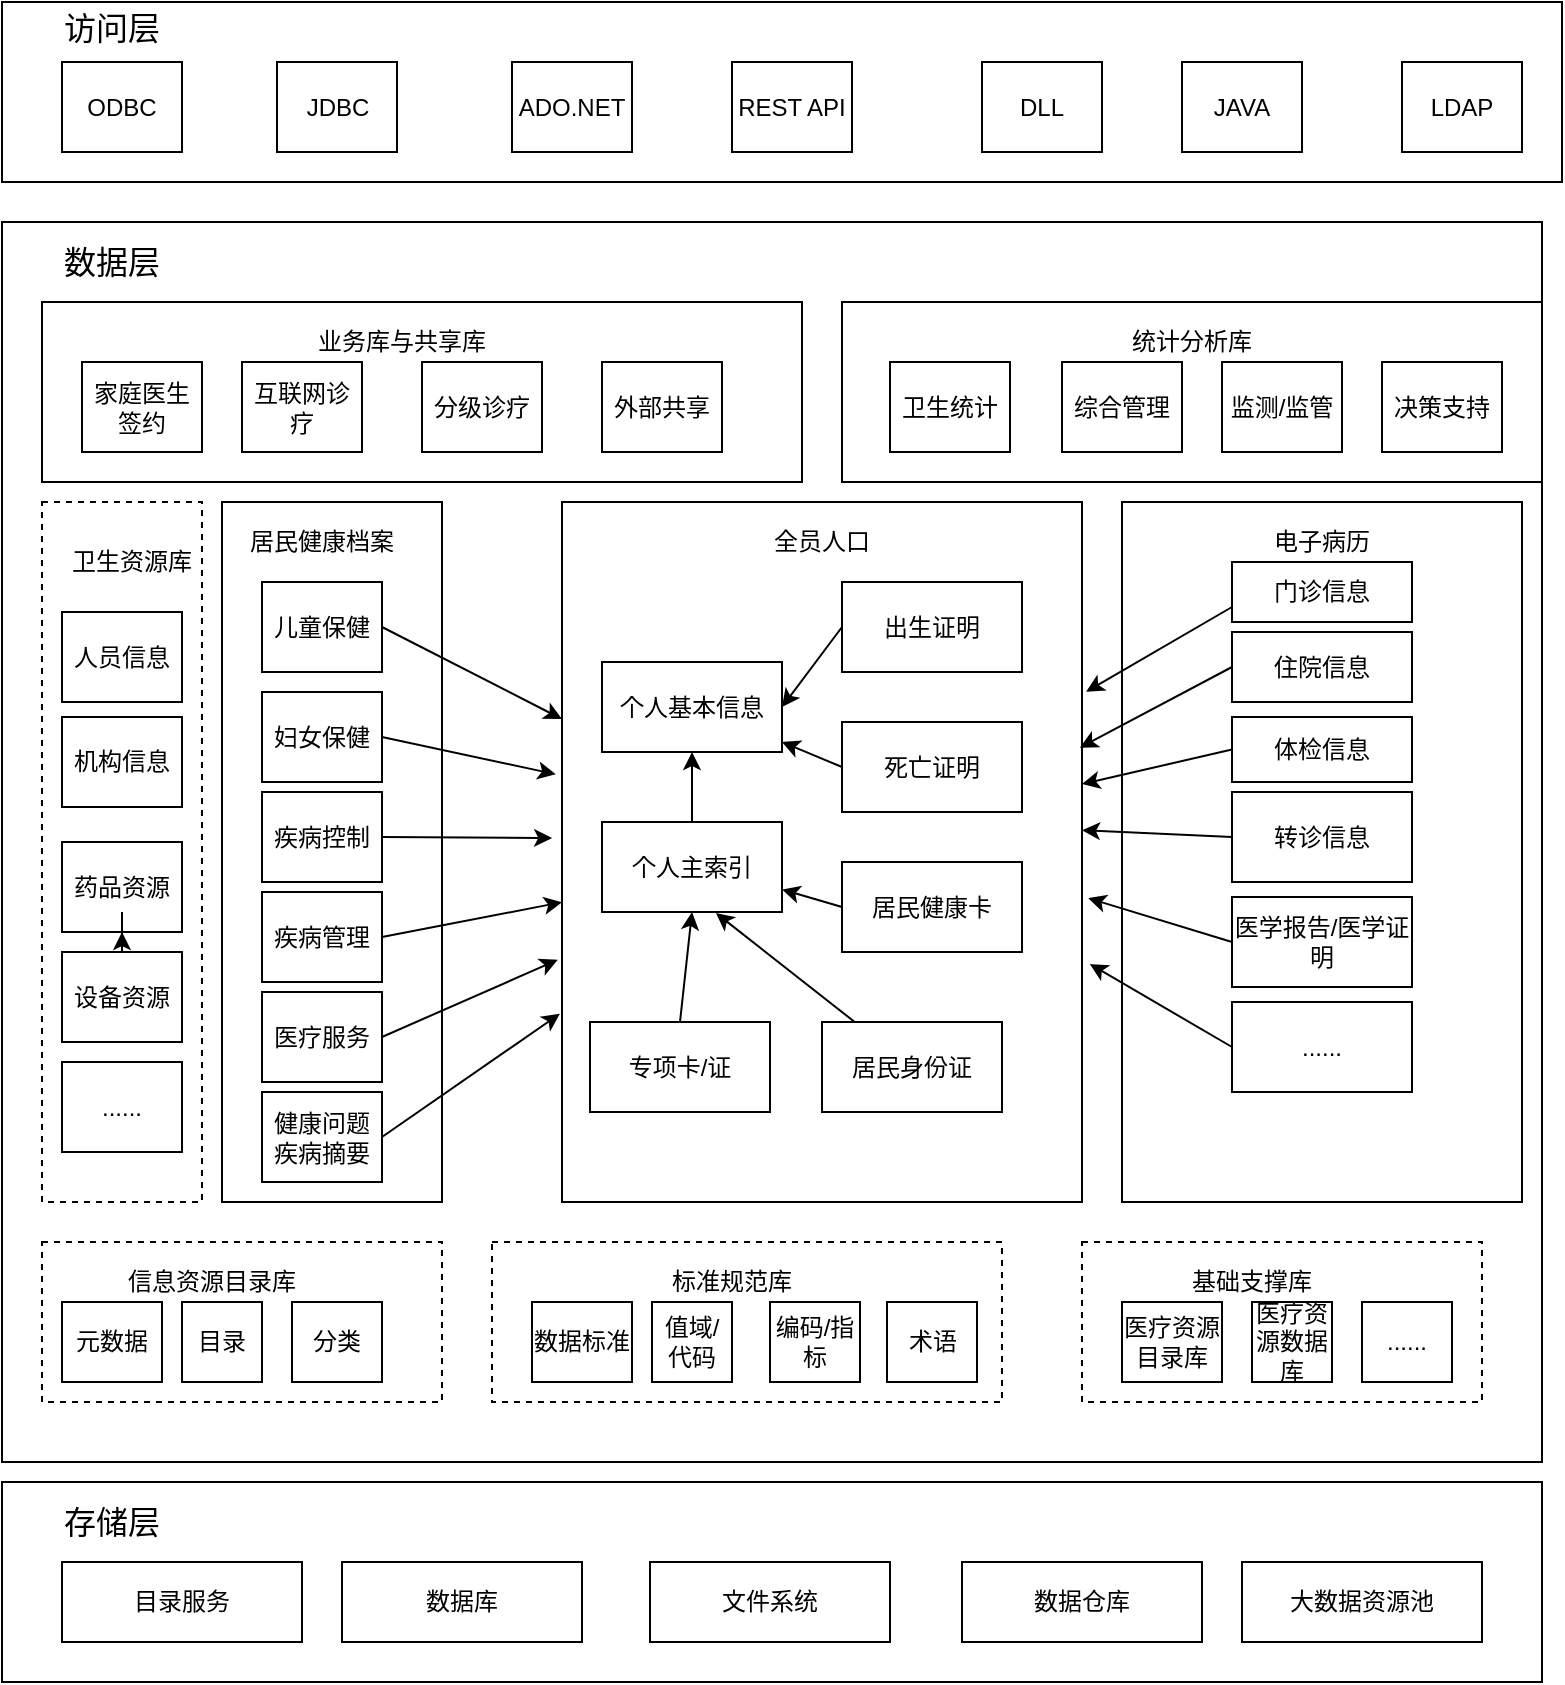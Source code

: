 <mxfile version="14.2.9" type="github">
  <diagram id="prtHgNgQTEPvFCAcTncT" name="Page-1">
    <mxGraphModel dx="1422" dy="716" grid="1" gridSize="10" guides="1" tooltips="1" connect="1" arrows="1" fold="1" page="1" pageScale="1" pageWidth="827" pageHeight="1169" math="0" shadow="0">
      <root>
        <mxCell id="0" />
        <mxCell id="1" parent="0" />
        <mxCell id="BFTq7_KF8aVC6eQu7_rG-1" value="" style="rounded=0;whiteSpace=wrap;html=1;" vertex="1" parent="1">
          <mxGeometry x="30" y="40" width="780" height="90" as="geometry" />
        </mxCell>
        <mxCell id="BFTq7_KF8aVC6eQu7_rG-2" value="ODBC" style="rounded=0;whiteSpace=wrap;html=1;" vertex="1" parent="1">
          <mxGeometry x="60" y="70" width="60" height="45" as="geometry" />
        </mxCell>
        <mxCell id="BFTq7_KF8aVC6eQu7_rG-3" value="JDBC" style="rounded=0;whiteSpace=wrap;html=1;" vertex="1" parent="1">
          <mxGeometry x="167.5" y="70" width="60" height="45" as="geometry" />
        </mxCell>
        <mxCell id="BFTq7_KF8aVC6eQu7_rG-4" value="ADO.NET" style="rounded=0;whiteSpace=wrap;html=1;" vertex="1" parent="1">
          <mxGeometry x="285" y="70" width="60" height="45" as="geometry" />
        </mxCell>
        <mxCell id="BFTq7_KF8aVC6eQu7_rG-5" value="REST API" style="rounded=0;whiteSpace=wrap;html=1;" vertex="1" parent="1">
          <mxGeometry x="395" y="70" width="60" height="45" as="geometry" />
        </mxCell>
        <mxCell id="BFTq7_KF8aVC6eQu7_rG-6" value="DLL" style="rounded=0;whiteSpace=wrap;html=1;" vertex="1" parent="1">
          <mxGeometry x="520" y="70" width="60" height="45" as="geometry" />
        </mxCell>
        <mxCell id="BFTq7_KF8aVC6eQu7_rG-7" value="JAVA" style="rounded=0;whiteSpace=wrap;html=1;" vertex="1" parent="1">
          <mxGeometry x="620" y="70" width="60" height="45" as="geometry" />
        </mxCell>
        <mxCell id="BFTq7_KF8aVC6eQu7_rG-8" value="LDAP" style="rounded=0;whiteSpace=wrap;html=1;" vertex="1" parent="1">
          <mxGeometry x="730" y="70" width="60" height="45" as="geometry" />
        </mxCell>
        <mxCell id="BFTq7_KF8aVC6eQu7_rG-9" value="访问层" style="text;html=1;strokeColor=none;fillColor=none;align=center;verticalAlign=middle;whiteSpace=wrap;rounded=0;fontSize=16;" vertex="1" parent="1">
          <mxGeometry x="50" y="42.5" width="70" height="20" as="geometry" />
        </mxCell>
        <mxCell id="BFTq7_KF8aVC6eQu7_rG-11" value="" style="rounded=0;whiteSpace=wrap;html=1;" vertex="1" parent="1">
          <mxGeometry x="30" y="150" width="770" height="620" as="geometry" />
        </mxCell>
        <mxCell id="BFTq7_KF8aVC6eQu7_rG-12" value="数据层" style="text;html=1;strokeColor=none;fillColor=none;align=center;verticalAlign=middle;whiteSpace=wrap;rounded=0;fontSize=16;" vertex="1" parent="1">
          <mxGeometry x="50" y="160" width="70" height="20" as="geometry" />
        </mxCell>
        <mxCell id="BFTq7_KF8aVC6eQu7_rG-13" value="" style="rounded=0;whiteSpace=wrap;html=1;" vertex="1" parent="1">
          <mxGeometry x="50" y="190" width="380" height="90" as="geometry" />
        </mxCell>
        <mxCell id="BFTq7_KF8aVC6eQu7_rG-14" value="家庭医生签约" style="rounded=0;whiteSpace=wrap;html=1;" vertex="1" parent="1">
          <mxGeometry x="70" y="220" width="60" height="45" as="geometry" />
        </mxCell>
        <mxCell id="BFTq7_KF8aVC6eQu7_rG-15" value="互联网诊疗" style="rounded=0;whiteSpace=wrap;html=1;" vertex="1" parent="1">
          <mxGeometry x="150" y="220" width="60" height="45" as="geometry" />
        </mxCell>
        <mxCell id="BFTq7_KF8aVC6eQu7_rG-16" value="分级诊疗" style="rounded=0;whiteSpace=wrap;html=1;" vertex="1" parent="1">
          <mxGeometry x="240" y="220" width="60" height="45" as="geometry" />
        </mxCell>
        <mxCell id="BFTq7_KF8aVC6eQu7_rG-18" value="外部共享" style="rounded=0;whiteSpace=wrap;html=1;" vertex="1" parent="1">
          <mxGeometry x="330" y="220" width="60" height="45" as="geometry" />
        </mxCell>
        <mxCell id="BFTq7_KF8aVC6eQu7_rG-21" value="业务库与共享库" style="text;html=1;strokeColor=none;fillColor=none;align=center;verticalAlign=middle;whiteSpace=wrap;rounded=0;" vertex="1" parent="1">
          <mxGeometry x="160" y="200" width="140" height="20" as="geometry" />
        </mxCell>
        <mxCell id="BFTq7_KF8aVC6eQu7_rG-23" value="" style="rounded=0;whiteSpace=wrap;html=1;" vertex="1" parent="1">
          <mxGeometry x="450" y="190" width="350" height="90" as="geometry" />
        </mxCell>
        <mxCell id="BFTq7_KF8aVC6eQu7_rG-24" value="卫生统计" style="rounded=0;whiteSpace=wrap;html=1;" vertex="1" parent="1">
          <mxGeometry x="474" y="220" width="60" height="45" as="geometry" />
        </mxCell>
        <mxCell id="BFTq7_KF8aVC6eQu7_rG-25" value="综合管理" style="rounded=0;whiteSpace=wrap;html=1;" vertex="1" parent="1">
          <mxGeometry x="560" y="220" width="60" height="45" as="geometry" />
        </mxCell>
        <mxCell id="BFTq7_KF8aVC6eQu7_rG-26" value="监测/监管" style="rounded=0;whiteSpace=wrap;html=1;" vertex="1" parent="1">
          <mxGeometry x="640" y="220" width="60" height="45" as="geometry" />
        </mxCell>
        <mxCell id="BFTq7_KF8aVC6eQu7_rG-27" value="决策支持" style="rounded=0;whiteSpace=wrap;html=1;" vertex="1" parent="1">
          <mxGeometry x="720" y="220" width="60" height="45" as="geometry" />
        </mxCell>
        <mxCell id="BFTq7_KF8aVC6eQu7_rG-28" value="统计分析库" style="text;html=1;strokeColor=none;fillColor=none;align=center;verticalAlign=middle;whiteSpace=wrap;rounded=0;" vertex="1" parent="1">
          <mxGeometry x="555" y="200" width="140" height="20" as="geometry" />
        </mxCell>
        <mxCell id="BFTq7_KF8aVC6eQu7_rG-29" value="" style="rounded=0;whiteSpace=wrap;html=1;dashed=1;" vertex="1" parent="1">
          <mxGeometry x="50" y="290" width="80" height="350" as="geometry" />
        </mxCell>
        <mxCell id="BFTq7_KF8aVC6eQu7_rG-30" value="卫生资源库" style="text;html=1;strokeColor=none;fillColor=none;align=center;verticalAlign=middle;whiteSpace=wrap;rounded=0;" vertex="1" parent="1">
          <mxGeometry x="60" y="310" width="70" height="20" as="geometry" />
        </mxCell>
        <mxCell id="BFTq7_KF8aVC6eQu7_rG-31" value="人员信息" style="rounded=0;whiteSpace=wrap;html=1;" vertex="1" parent="1">
          <mxGeometry x="60" y="345" width="60" height="45" as="geometry" />
        </mxCell>
        <mxCell id="BFTq7_KF8aVC6eQu7_rG-32" value="机构信息" style="rounded=0;whiteSpace=wrap;html=1;" vertex="1" parent="1">
          <mxGeometry x="60" y="397.5" width="60" height="45" as="geometry" />
        </mxCell>
        <mxCell id="BFTq7_KF8aVC6eQu7_rG-33" value="药品资源" style="rounded=0;whiteSpace=wrap;html=1;" vertex="1" parent="1">
          <mxGeometry x="60" y="460" width="60" height="45" as="geometry" />
        </mxCell>
        <mxCell id="BFTq7_KF8aVC6eQu7_rG-106" value="" style="edgeStyle=orthogonalEdgeStyle;rounded=0;orthogonalLoop=1;jettySize=auto;html=1;" edge="1" parent="1" source="BFTq7_KF8aVC6eQu7_rG-34" target="BFTq7_KF8aVC6eQu7_rG-33">
          <mxGeometry relative="1" as="geometry" />
        </mxCell>
        <mxCell id="BFTq7_KF8aVC6eQu7_rG-34" value="设备资源" style="rounded=0;whiteSpace=wrap;html=1;" vertex="1" parent="1">
          <mxGeometry x="60" y="515" width="60" height="45" as="geometry" />
        </mxCell>
        <mxCell id="BFTq7_KF8aVC6eQu7_rG-35" value="......" style="rounded=0;whiteSpace=wrap;html=1;" vertex="1" parent="1">
          <mxGeometry x="60" y="570" width="60" height="45" as="geometry" />
        </mxCell>
        <mxCell id="BFTq7_KF8aVC6eQu7_rG-36" value="" style="rounded=0;whiteSpace=wrap;html=1;" vertex="1" parent="1">
          <mxGeometry x="140" y="290" width="110" height="350" as="geometry" />
        </mxCell>
        <mxCell id="BFTq7_KF8aVC6eQu7_rG-37" value="居民健康档案" style="text;html=1;strokeColor=none;fillColor=none;align=center;verticalAlign=middle;whiteSpace=wrap;rounded=0;" vertex="1" parent="1">
          <mxGeometry x="150" y="300" width="80" height="20" as="geometry" />
        </mxCell>
        <mxCell id="BFTq7_KF8aVC6eQu7_rG-38" value="儿童保健" style="rounded=0;whiteSpace=wrap;html=1;" vertex="1" parent="1">
          <mxGeometry x="160" y="330" width="60" height="45" as="geometry" />
        </mxCell>
        <mxCell id="BFTq7_KF8aVC6eQu7_rG-39" value="妇女保健" style="rounded=0;whiteSpace=wrap;html=1;" vertex="1" parent="1">
          <mxGeometry x="160" y="385" width="60" height="45" as="geometry" />
        </mxCell>
        <mxCell id="BFTq7_KF8aVC6eQu7_rG-40" value="疾病控制" style="rounded=0;whiteSpace=wrap;html=1;" vertex="1" parent="1">
          <mxGeometry x="160" y="435" width="60" height="45" as="geometry" />
        </mxCell>
        <mxCell id="BFTq7_KF8aVC6eQu7_rG-41" value="疾病管理" style="rounded=0;whiteSpace=wrap;html=1;" vertex="1" parent="1">
          <mxGeometry x="160" y="485" width="60" height="45" as="geometry" />
        </mxCell>
        <mxCell id="BFTq7_KF8aVC6eQu7_rG-42" value="医疗服务" style="rounded=0;whiteSpace=wrap;html=1;" vertex="1" parent="1">
          <mxGeometry x="160" y="535" width="60" height="45" as="geometry" />
        </mxCell>
        <mxCell id="BFTq7_KF8aVC6eQu7_rG-43" value="健康问题疾病摘要" style="rounded=0;whiteSpace=wrap;html=1;" vertex="1" parent="1">
          <mxGeometry x="160" y="585" width="60" height="45" as="geometry" />
        </mxCell>
        <mxCell id="BFTq7_KF8aVC6eQu7_rG-44" value="" style="rounded=0;whiteSpace=wrap;html=1;" vertex="1" parent="1">
          <mxGeometry x="310" y="290" width="260" height="350" as="geometry" />
        </mxCell>
        <mxCell id="BFTq7_KF8aVC6eQu7_rG-47" value="" style="endArrow=classic;html=1;exitX=1;exitY=0.5;exitDx=0;exitDy=0;" edge="1" parent="1" source="BFTq7_KF8aVC6eQu7_rG-38" target="BFTq7_KF8aVC6eQu7_rG-44">
          <mxGeometry width="50" height="50" relative="1" as="geometry">
            <mxPoint x="390" y="380" as="sourcePoint" />
            <mxPoint x="440" y="330" as="targetPoint" />
          </mxGeometry>
        </mxCell>
        <mxCell id="BFTq7_KF8aVC6eQu7_rG-48" value="全员人口" style="text;html=1;strokeColor=none;fillColor=none;align=center;verticalAlign=middle;whiteSpace=wrap;rounded=0;" vertex="1" parent="1">
          <mxGeometry x="400" y="300" width="80" height="20" as="geometry" />
        </mxCell>
        <mxCell id="BFTq7_KF8aVC6eQu7_rG-49" value="" style="endArrow=classic;html=1;exitX=1;exitY=0.5;exitDx=0;exitDy=0;entryX=-0.012;entryY=0.389;entryDx=0;entryDy=0;entryPerimeter=0;" edge="1" parent="1" source="BFTq7_KF8aVC6eQu7_rG-39" target="BFTq7_KF8aVC6eQu7_rG-44">
          <mxGeometry width="50" height="50" relative="1" as="geometry">
            <mxPoint x="230" y="362.5" as="sourcePoint" />
            <mxPoint x="318.96" y="374.9" as="targetPoint" />
          </mxGeometry>
        </mxCell>
        <mxCell id="BFTq7_KF8aVC6eQu7_rG-50" value="" style="endArrow=classic;html=1;exitX=1;exitY=0.5;exitDx=0;exitDy=0;entryX=-0.019;entryY=0.48;entryDx=0;entryDy=0;entryPerimeter=0;" edge="1" parent="1" source="BFTq7_KF8aVC6eQu7_rG-40" target="BFTq7_KF8aVC6eQu7_rG-44">
          <mxGeometry width="50" height="50" relative="1" as="geometry">
            <mxPoint x="230" y="417.5" as="sourcePoint" />
            <mxPoint x="316.1" y="414.1" as="targetPoint" />
          </mxGeometry>
        </mxCell>
        <mxCell id="BFTq7_KF8aVC6eQu7_rG-51" value="" style="endArrow=classic;html=1;exitX=1;exitY=0.5;exitDx=0;exitDy=0;" edge="1" parent="1" source="BFTq7_KF8aVC6eQu7_rG-41" target="BFTq7_KF8aVC6eQu7_rG-44">
          <mxGeometry width="50" height="50" relative="1" as="geometry">
            <mxPoint x="230" y="467.5" as="sourcePoint" />
            <mxPoint x="315.06" y="468" as="targetPoint" />
          </mxGeometry>
        </mxCell>
        <mxCell id="BFTq7_KF8aVC6eQu7_rG-52" value="" style="endArrow=classic;html=1;exitX=1;exitY=0.5;exitDx=0;exitDy=0;entryX=-0.008;entryY=0.654;entryDx=0;entryDy=0;entryPerimeter=0;" edge="1" parent="1" source="BFTq7_KF8aVC6eQu7_rG-42" target="BFTq7_KF8aVC6eQu7_rG-44">
          <mxGeometry width="50" height="50" relative="1" as="geometry">
            <mxPoint x="230" y="517.5" as="sourcePoint" />
            <mxPoint x="316.1" y="521.9" as="targetPoint" />
          </mxGeometry>
        </mxCell>
        <mxCell id="BFTq7_KF8aVC6eQu7_rG-53" value="" style="endArrow=classic;html=1;exitX=1;exitY=0.5;exitDx=0;exitDy=0;entryX=-0.004;entryY=0.731;entryDx=0;entryDy=0;entryPerimeter=0;" edge="1" parent="1" source="BFTq7_KF8aVC6eQu7_rG-43" target="BFTq7_KF8aVC6eQu7_rG-44">
          <mxGeometry width="50" height="50" relative="1" as="geometry">
            <mxPoint x="230" y="567.5" as="sourcePoint" />
            <mxPoint x="320" y="562.5" as="targetPoint" />
          </mxGeometry>
        </mxCell>
        <mxCell id="BFTq7_KF8aVC6eQu7_rG-54" value="个人基本信息" style="rounded=0;whiteSpace=wrap;html=1;" vertex="1" parent="1">
          <mxGeometry x="330" y="370" width="90" height="45" as="geometry" />
        </mxCell>
        <mxCell id="BFTq7_KF8aVC6eQu7_rG-55" value="出生证明" style="rounded=0;whiteSpace=wrap;html=1;" vertex="1" parent="1">
          <mxGeometry x="450" y="330" width="90" height="45" as="geometry" />
        </mxCell>
        <mxCell id="BFTq7_KF8aVC6eQu7_rG-56" value="死亡证明" style="rounded=0;whiteSpace=wrap;html=1;" vertex="1" parent="1">
          <mxGeometry x="450" y="400" width="90" height="45" as="geometry" />
        </mxCell>
        <mxCell id="BFTq7_KF8aVC6eQu7_rG-58" value="" style="endArrow=classic;html=1;exitX=0;exitY=0.5;exitDx=0;exitDy=0;" edge="1" parent="1" source="BFTq7_KF8aVC6eQu7_rG-56">
          <mxGeometry width="50" height="50" relative="1" as="geometry">
            <mxPoint x="460" y="373.75" as="sourcePoint" />
            <mxPoint x="420" y="410" as="targetPoint" />
          </mxGeometry>
        </mxCell>
        <mxCell id="BFTq7_KF8aVC6eQu7_rG-59" value="居民健康卡" style="rounded=0;whiteSpace=wrap;html=1;" vertex="1" parent="1">
          <mxGeometry x="450" y="470" width="90" height="45" as="geometry" />
        </mxCell>
        <mxCell id="BFTq7_KF8aVC6eQu7_rG-60" value="居民身份证" style="rounded=0;whiteSpace=wrap;html=1;" vertex="1" parent="1">
          <mxGeometry x="440" y="550" width="90" height="45" as="geometry" />
        </mxCell>
        <mxCell id="BFTq7_KF8aVC6eQu7_rG-61" value="专项卡/证" style="rounded=0;whiteSpace=wrap;html=1;" vertex="1" parent="1">
          <mxGeometry x="324" y="550" width="90" height="45" as="geometry" />
        </mxCell>
        <mxCell id="BFTq7_KF8aVC6eQu7_rG-62" value="个人主索引" style="rounded=0;whiteSpace=wrap;html=1;" vertex="1" parent="1">
          <mxGeometry x="330" y="450" width="90" height="45" as="geometry" />
        </mxCell>
        <mxCell id="BFTq7_KF8aVC6eQu7_rG-63" value="" style="endArrow=classic;html=1;exitX=0;exitY=0.5;exitDx=0;exitDy=0;entryX=1;entryY=0.75;entryDx=0;entryDy=0;" edge="1" parent="1" source="BFTq7_KF8aVC6eQu7_rG-59" target="BFTq7_KF8aVC6eQu7_rG-62">
          <mxGeometry width="50" height="50" relative="1" as="geometry">
            <mxPoint x="460" y="432.5" as="sourcePoint" />
            <mxPoint x="420.01" y="383.74" as="targetPoint" />
          </mxGeometry>
        </mxCell>
        <mxCell id="BFTq7_KF8aVC6eQu7_rG-64" value="" style="endArrow=classic;html=1;entryX=0.633;entryY=1.011;entryDx=0;entryDy=0;entryPerimeter=0;" edge="1" parent="1" source="BFTq7_KF8aVC6eQu7_rG-60" target="BFTq7_KF8aVC6eQu7_rG-62">
          <mxGeometry width="50" height="50" relative="1" as="geometry">
            <mxPoint x="460" y="502.5" as="sourcePoint" />
            <mxPoint x="430" y="486.25" as="targetPoint" />
          </mxGeometry>
        </mxCell>
        <mxCell id="BFTq7_KF8aVC6eQu7_rG-65" value="" style="endArrow=classic;html=1;exitX=0.5;exitY=0;exitDx=0;exitDy=0;entryX=0.5;entryY=1;entryDx=0;entryDy=0;" edge="1" parent="1" source="BFTq7_KF8aVC6eQu7_rG-61" target="BFTq7_KF8aVC6eQu7_rG-62">
          <mxGeometry width="50" height="50" relative="1" as="geometry">
            <mxPoint x="454.224" y="560" as="sourcePoint" />
            <mxPoint x="370" y="500" as="targetPoint" />
          </mxGeometry>
        </mxCell>
        <mxCell id="BFTq7_KF8aVC6eQu7_rG-66" value="" style="endArrow=classic;html=1;entryX=0.5;entryY=1;entryDx=0;entryDy=0;" edge="1" parent="1" source="BFTq7_KF8aVC6eQu7_rG-62" target="BFTq7_KF8aVC6eQu7_rG-54">
          <mxGeometry width="50" height="50" relative="1" as="geometry">
            <mxPoint x="454.224" y="560" as="sourcePoint" />
            <mxPoint x="396.97" y="497.995" as="targetPoint" />
          </mxGeometry>
        </mxCell>
        <mxCell id="BFTq7_KF8aVC6eQu7_rG-67" value="" style="rounded=0;whiteSpace=wrap;html=1;" vertex="1" parent="1">
          <mxGeometry x="590" y="290" width="200" height="350" as="geometry" />
        </mxCell>
        <mxCell id="BFTq7_KF8aVC6eQu7_rG-68" value="电子病历" style="text;html=1;strokeColor=none;fillColor=none;align=center;verticalAlign=middle;whiteSpace=wrap;rounded=0;" vertex="1" parent="1">
          <mxGeometry x="650" y="300" width="80" height="20" as="geometry" />
        </mxCell>
        <mxCell id="BFTq7_KF8aVC6eQu7_rG-69" value="门诊信息" style="rounded=0;whiteSpace=wrap;html=1;" vertex="1" parent="1">
          <mxGeometry x="645" y="320" width="90" height="30" as="geometry" />
        </mxCell>
        <mxCell id="BFTq7_KF8aVC6eQu7_rG-70" value="住院信息" style="rounded=0;whiteSpace=wrap;html=1;" vertex="1" parent="1">
          <mxGeometry x="645" y="355" width="90" height="35" as="geometry" />
        </mxCell>
        <mxCell id="BFTq7_KF8aVC6eQu7_rG-71" value="体检信息" style="rounded=0;whiteSpace=wrap;html=1;" vertex="1" parent="1">
          <mxGeometry x="645" y="397.5" width="90" height="32.5" as="geometry" />
        </mxCell>
        <mxCell id="BFTq7_KF8aVC6eQu7_rG-72" value="转诊信息" style="rounded=0;whiteSpace=wrap;html=1;" vertex="1" parent="1">
          <mxGeometry x="645" y="435" width="90" height="45" as="geometry" />
        </mxCell>
        <mxCell id="BFTq7_KF8aVC6eQu7_rG-73" value="医学报告/医学证明" style="rounded=0;whiteSpace=wrap;html=1;" vertex="1" parent="1">
          <mxGeometry x="645" y="487.5" width="90" height="45" as="geometry" />
        </mxCell>
        <mxCell id="BFTq7_KF8aVC6eQu7_rG-74" value="......" style="rounded=0;whiteSpace=wrap;html=1;" vertex="1" parent="1">
          <mxGeometry x="645" y="540" width="90" height="45" as="geometry" />
        </mxCell>
        <mxCell id="BFTq7_KF8aVC6eQu7_rG-76" value="" style="endArrow=classic;html=1;exitX=0;exitY=0.5;exitDx=0;exitDy=0;entryX=1;entryY=0.5;entryDx=0;entryDy=0;" edge="1" parent="1" source="BFTq7_KF8aVC6eQu7_rG-55" target="BFTq7_KF8aVC6eQu7_rG-54">
          <mxGeometry width="50" height="50" relative="1" as="geometry">
            <mxPoint x="460" y="432.5" as="sourcePoint" />
            <mxPoint x="420.01" y="383.74" as="targetPoint" />
          </mxGeometry>
        </mxCell>
        <mxCell id="BFTq7_KF8aVC6eQu7_rG-77" value="" style="endArrow=classic;html=1;exitX=0;exitY=0.75;exitDx=0;exitDy=0;entryX=1.008;entryY=0.271;entryDx=0;entryDy=0;entryPerimeter=0;" edge="1" parent="1" source="BFTq7_KF8aVC6eQu7_rG-69" target="BFTq7_KF8aVC6eQu7_rG-44">
          <mxGeometry width="50" height="50" relative="1" as="geometry">
            <mxPoint x="460" y="362.5" as="sourcePoint" />
            <mxPoint x="430" y="362.5" as="targetPoint" />
          </mxGeometry>
        </mxCell>
        <mxCell id="BFTq7_KF8aVC6eQu7_rG-78" value="" style="endArrow=classic;html=1;exitX=0;exitY=0.5;exitDx=0;exitDy=0;entryX=0.996;entryY=0.351;entryDx=0;entryDy=0;entryPerimeter=0;" edge="1" parent="1" source="BFTq7_KF8aVC6eQu7_rG-70" target="BFTq7_KF8aVC6eQu7_rG-44">
          <mxGeometry width="50" height="50" relative="1" as="geometry">
            <mxPoint x="655" y="352.5" as="sourcePoint" />
            <mxPoint x="580" y="372.1" as="targetPoint" />
          </mxGeometry>
        </mxCell>
        <mxCell id="BFTq7_KF8aVC6eQu7_rG-79" value="" style="endArrow=classic;html=1;exitX=0;exitY=0.5;exitDx=0;exitDy=0;entryX=1;entryY=0.403;entryDx=0;entryDy=0;entryPerimeter=0;" edge="1" parent="1" source="BFTq7_KF8aVC6eQu7_rG-71" target="BFTq7_KF8aVC6eQu7_rG-44">
          <mxGeometry width="50" height="50" relative="1" as="geometry">
            <mxPoint x="655" y="382.5" as="sourcePoint" />
            <mxPoint x="578.96" y="422.85" as="targetPoint" />
          </mxGeometry>
        </mxCell>
        <mxCell id="BFTq7_KF8aVC6eQu7_rG-80" value="" style="endArrow=classic;html=1;exitX=0;exitY=0.5;exitDx=0;exitDy=0;entryX=1;entryY=0.469;entryDx=0;entryDy=0;entryPerimeter=0;" edge="1" parent="1" source="BFTq7_KF8aVC6eQu7_rG-72" target="BFTq7_KF8aVC6eQu7_rG-44">
          <mxGeometry width="50" height="50" relative="1" as="geometry">
            <mxPoint x="665" y="392.5" as="sourcePoint" />
            <mxPoint x="588.96" y="432.85" as="targetPoint" />
          </mxGeometry>
        </mxCell>
        <mxCell id="BFTq7_KF8aVC6eQu7_rG-81" value="" style="endArrow=classic;html=1;exitX=0;exitY=0.5;exitDx=0;exitDy=0;entryX=1.012;entryY=0.566;entryDx=0;entryDy=0;entryPerimeter=0;" edge="1" parent="1" source="BFTq7_KF8aVC6eQu7_rG-73" target="BFTq7_KF8aVC6eQu7_rG-44">
          <mxGeometry width="50" height="50" relative="1" as="geometry">
            <mxPoint x="655" y="467.5" as="sourcePoint" />
            <mxPoint x="580" y="486.9" as="targetPoint" />
          </mxGeometry>
        </mxCell>
        <mxCell id="BFTq7_KF8aVC6eQu7_rG-82" value="" style="endArrow=classic;html=1;exitX=0;exitY=0.5;exitDx=0;exitDy=0;entryX=1.015;entryY=0.66;entryDx=0;entryDy=0;entryPerimeter=0;" edge="1" parent="1" source="BFTq7_KF8aVC6eQu7_rG-74" target="BFTq7_KF8aVC6eQu7_rG-44">
          <mxGeometry width="50" height="50" relative="1" as="geometry">
            <mxPoint x="655" y="520" as="sourcePoint" />
            <mxPoint x="578.96" y="527.85" as="targetPoint" />
          </mxGeometry>
        </mxCell>
        <mxCell id="BFTq7_KF8aVC6eQu7_rG-83" value="" style="rounded=0;whiteSpace=wrap;html=1;dashed=1;" vertex="1" parent="1">
          <mxGeometry x="50" y="660" width="200" height="80" as="geometry" />
        </mxCell>
        <mxCell id="BFTq7_KF8aVC6eQu7_rG-84" value="信息资源目录库" style="text;html=1;strokeColor=none;fillColor=none;align=center;verticalAlign=middle;whiteSpace=wrap;rounded=0;" vertex="1" parent="1">
          <mxGeometry x="90" y="670" width="90" height="20" as="geometry" />
        </mxCell>
        <mxCell id="BFTq7_KF8aVC6eQu7_rG-85" value="元数据" style="rounded=0;whiteSpace=wrap;html=1;" vertex="1" parent="1">
          <mxGeometry x="60" y="690" width="50" height="40" as="geometry" />
        </mxCell>
        <mxCell id="BFTq7_KF8aVC6eQu7_rG-86" value="目录" style="rounded=0;whiteSpace=wrap;html=1;" vertex="1" parent="1">
          <mxGeometry x="120" y="690" width="40" height="40" as="geometry" />
        </mxCell>
        <mxCell id="BFTq7_KF8aVC6eQu7_rG-87" value="分类" style="rounded=0;whiteSpace=wrap;html=1;" vertex="1" parent="1">
          <mxGeometry x="175" y="690" width="45" height="40" as="geometry" />
        </mxCell>
        <mxCell id="BFTq7_KF8aVC6eQu7_rG-88" value="" style="rounded=0;whiteSpace=wrap;html=1;dashed=1;" vertex="1" parent="1">
          <mxGeometry x="275" y="660" width="255" height="80" as="geometry" />
        </mxCell>
        <mxCell id="BFTq7_KF8aVC6eQu7_rG-89" value="标准规范库" style="text;html=1;strokeColor=none;fillColor=none;align=center;verticalAlign=middle;whiteSpace=wrap;rounded=0;" vertex="1" parent="1">
          <mxGeometry x="350" y="670" width="90" height="20" as="geometry" />
        </mxCell>
        <mxCell id="BFTq7_KF8aVC6eQu7_rG-90" value="数据标准" style="rounded=0;whiteSpace=wrap;html=1;" vertex="1" parent="1">
          <mxGeometry x="295" y="690" width="50" height="40" as="geometry" />
        </mxCell>
        <mxCell id="BFTq7_KF8aVC6eQu7_rG-91" value="值域/代码" style="rounded=0;whiteSpace=wrap;html=1;" vertex="1" parent="1">
          <mxGeometry x="355" y="690" width="40" height="40" as="geometry" />
        </mxCell>
        <mxCell id="BFTq7_KF8aVC6eQu7_rG-92" value="编码/指标" style="rounded=0;whiteSpace=wrap;html=1;" vertex="1" parent="1">
          <mxGeometry x="414" y="690" width="45" height="40" as="geometry" />
        </mxCell>
        <mxCell id="BFTq7_KF8aVC6eQu7_rG-93" value="术语" style="rounded=0;whiteSpace=wrap;html=1;" vertex="1" parent="1">
          <mxGeometry x="472.5" y="690" width="45" height="40" as="geometry" />
        </mxCell>
        <mxCell id="BFTq7_KF8aVC6eQu7_rG-94" value="" style="rounded=0;whiteSpace=wrap;html=1;dashed=1;" vertex="1" parent="1">
          <mxGeometry x="570" y="660" width="200" height="80" as="geometry" />
        </mxCell>
        <mxCell id="BFTq7_KF8aVC6eQu7_rG-95" value="基础支撑库" style="text;html=1;strokeColor=none;fillColor=none;align=center;verticalAlign=middle;whiteSpace=wrap;rounded=0;" vertex="1" parent="1">
          <mxGeometry x="610" y="670" width="90" height="20" as="geometry" />
        </mxCell>
        <mxCell id="BFTq7_KF8aVC6eQu7_rG-96" value="医疗资源目录库" style="rounded=0;whiteSpace=wrap;html=1;" vertex="1" parent="1">
          <mxGeometry x="590" y="690" width="50" height="40" as="geometry" />
        </mxCell>
        <mxCell id="BFTq7_KF8aVC6eQu7_rG-97" value="医疗资源数据库" style="rounded=0;whiteSpace=wrap;html=1;" vertex="1" parent="1">
          <mxGeometry x="655" y="690" width="40" height="40" as="geometry" />
        </mxCell>
        <mxCell id="BFTq7_KF8aVC6eQu7_rG-98" value="......" style="rounded=0;whiteSpace=wrap;html=1;" vertex="1" parent="1">
          <mxGeometry x="710" y="690" width="45" height="40" as="geometry" />
        </mxCell>
        <mxCell id="BFTq7_KF8aVC6eQu7_rG-99" value="" style="rounded=0;whiteSpace=wrap;html=1;" vertex="1" parent="1">
          <mxGeometry x="30" y="780" width="770" height="100" as="geometry" />
        </mxCell>
        <mxCell id="BFTq7_KF8aVC6eQu7_rG-100" value="存储层" style="text;html=1;strokeColor=none;fillColor=none;align=center;verticalAlign=middle;whiteSpace=wrap;rounded=0;fontSize=16;" vertex="1" parent="1">
          <mxGeometry x="40" y="790" width="90" height="20" as="geometry" />
        </mxCell>
        <mxCell id="BFTq7_KF8aVC6eQu7_rG-101" value="目录服务" style="rounded=0;whiteSpace=wrap;html=1;" vertex="1" parent="1">
          <mxGeometry x="60" y="820" width="120" height="40" as="geometry" />
        </mxCell>
        <mxCell id="BFTq7_KF8aVC6eQu7_rG-102" value="数据库" style="rounded=0;whiteSpace=wrap;html=1;" vertex="1" parent="1">
          <mxGeometry x="200" y="820" width="120" height="40" as="geometry" />
        </mxCell>
        <mxCell id="BFTq7_KF8aVC6eQu7_rG-103" value="文件系统" style="rounded=0;whiteSpace=wrap;html=1;" vertex="1" parent="1">
          <mxGeometry x="354" y="820" width="120" height="40" as="geometry" />
        </mxCell>
        <mxCell id="BFTq7_KF8aVC6eQu7_rG-104" value="数据仓库" style="rounded=0;whiteSpace=wrap;html=1;" vertex="1" parent="1">
          <mxGeometry x="510" y="820" width="120" height="40" as="geometry" />
        </mxCell>
        <mxCell id="BFTq7_KF8aVC6eQu7_rG-105" value="大数据资源池" style="rounded=0;whiteSpace=wrap;html=1;" vertex="1" parent="1">
          <mxGeometry x="650" y="820" width="120" height="40" as="geometry" />
        </mxCell>
      </root>
    </mxGraphModel>
  </diagram>
</mxfile>
